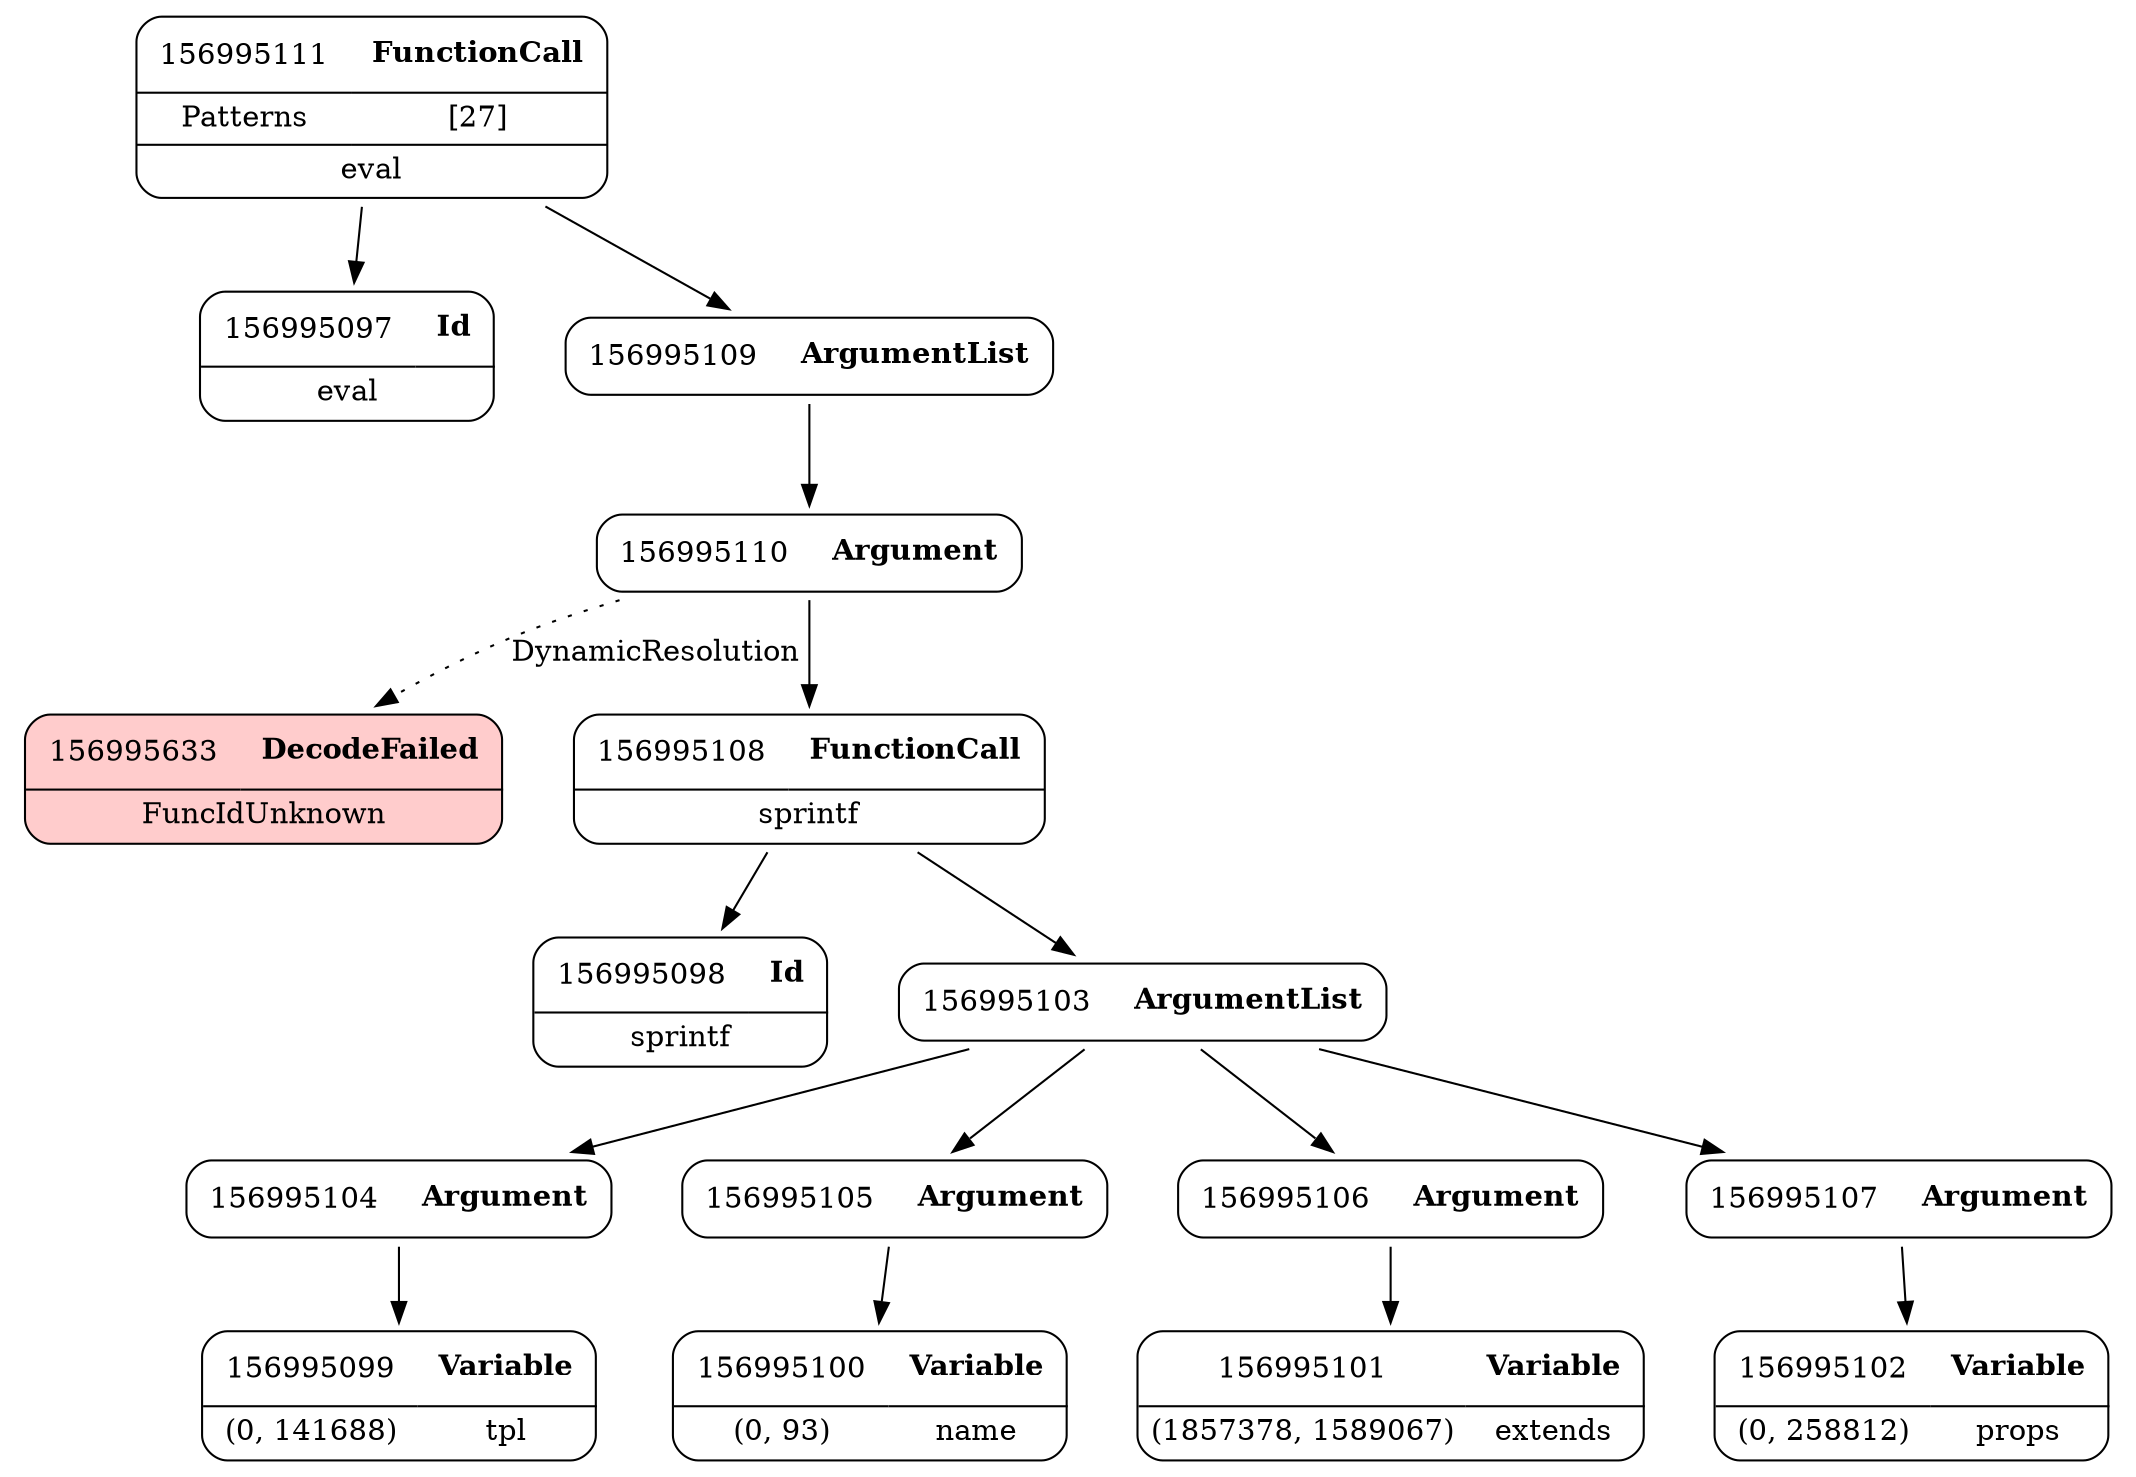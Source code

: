 digraph ast {
node [shape=none];
156995099 [label=<<TABLE border='1' cellspacing='0' cellpadding='10' style='rounded' ><TR><TD border='0'>156995099</TD><TD border='0'><B>Variable</B></TD></TR><HR/><TR><TD border='0' cellpadding='5'>(0, 141688)</TD><TD border='0' cellpadding='5'>tpl</TD></TR></TABLE>>];
156995098 [label=<<TABLE border='1' cellspacing='0' cellpadding='10' style='rounded' ><TR><TD border='0'>156995098</TD><TD border='0'><B>Id</B></TD></TR><HR/><TR><TD border='0' cellpadding='5' colspan='2'>sprintf</TD></TR></TABLE>>];
156995097 [label=<<TABLE border='1' cellspacing='0' cellpadding='10' style='rounded' ><TR><TD border='0'>156995097</TD><TD border='0'><B>Id</B></TD></TR><HR/><TR><TD border='0' cellpadding='5' colspan='2'>eval</TD></TR></TABLE>>];
156995103 [label=<<TABLE border='1' cellspacing='0' cellpadding='10' style='rounded' ><TR><TD border='0'>156995103</TD><TD border='0'><B>ArgumentList</B></TD></TR></TABLE>>];
156995103 -> 156995104 [weight=2];
156995103 -> 156995105 [weight=2];
156995103 -> 156995106 [weight=2];
156995103 -> 156995107 [weight=2];
156995102 [label=<<TABLE border='1' cellspacing='0' cellpadding='10' style='rounded' ><TR><TD border='0'>156995102</TD><TD border='0'><B>Variable</B></TD></TR><HR/><TR><TD border='0' cellpadding='5'>(0, 258812)</TD><TD border='0' cellpadding='5'>props</TD></TR></TABLE>>];
156995101 [label=<<TABLE border='1' cellspacing='0' cellpadding='10' style='rounded' ><TR><TD border='0'>156995101</TD><TD border='0'><B>Variable</B></TD></TR><HR/><TR><TD border='0' cellpadding='5'>(1857378, 1589067)</TD><TD border='0' cellpadding='5'>extends</TD></TR></TABLE>>];
156995100 [label=<<TABLE border='1' cellspacing='0' cellpadding='10' style='rounded' ><TR><TD border='0'>156995100</TD><TD border='0'><B>Variable</B></TD></TR><HR/><TR><TD border='0' cellpadding='5'>(0, 93)</TD><TD border='0' cellpadding='5'>name</TD></TR></TABLE>>];
156995633 [label=<<TABLE border='1' cellspacing='0' cellpadding='10' style='rounded' bgcolor='#FFCCCC' ><TR><TD border='0'>156995633</TD><TD border='0'><B>DecodeFailed</B></TD></TR><HR/><TR><TD border='0' cellpadding='5' colspan='2'>FuncIdUnknown</TD></TR></TABLE>>];
156995107 [label=<<TABLE border='1' cellspacing='0' cellpadding='10' style='rounded' ><TR><TD border='0'>156995107</TD><TD border='0'><B>Argument</B></TD></TR></TABLE>>];
156995107 -> 156995102 [weight=2];
156995106 [label=<<TABLE border='1' cellspacing='0' cellpadding='10' style='rounded' ><TR><TD border='0'>156995106</TD><TD border='0'><B>Argument</B></TD></TR></TABLE>>];
156995106 -> 156995101 [weight=2];
156995105 [label=<<TABLE border='1' cellspacing='0' cellpadding='10' style='rounded' ><TR><TD border='0'>156995105</TD><TD border='0'><B>Argument</B></TD></TR></TABLE>>];
156995105 -> 156995100 [weight=2];
156995104 [label=<<TABLE border='1' cellspacing='0' cellpadding='10' style='rounded' ><TR><TD border='0'>156995104</TD><TD border='0'><B>Argument</B></TD></TR></TABLE>>];
156995104 -> 156995099 [weight=2];
156995111 [label=<<TABLE border='1' cellspacing='0' cellpadding='10' style='rounded' ><TR><TD border='0'>156995111</TD><TD border='0'><B>FunctionCall</B></TD></TR><HR/><TR><TD border='0' cellpadding='5'>Patterns</TD><TD border='0' cellpadding='5'>[27]</TD></TR><HR/><TR><TD border='0' cellpadding='5' colspan='2'>eval</TD></TR></TABLE>>];
156995111 -> 156995097 [weight=2];
156995111 -> 156995109 [weight=2];
156995110 [label=<<TABLE border='1' cellspacing='0' cellpadding='10' style='rounded' ><TR><TD border='0'>156995110</TD><TD border='0'><B>Argument</B></TD></TR></TABLE>>];
156995110 -> 156995108 [weight=2];
156995110 -> 156995633 [style=dotted,label=DynamicResolution];
156995109 [label=<<TABLE border='1' cellspacing='0' cellpadding='10' style='rounded' ><TR><TD border='0'>156995109</TD><TD border='0'><B>ArgumentList</B></TD></TR></TABLE>>];
156995109 -> 156995110 [weight=2];
156995108 [label=<<TABLE border='1' cellspacing='0' cellpadding='10' style='rounded' ><TR><TD border='0'>156995108</TD><TD border='0'><B>FunctionCall</B></TD></TR><HR/><TR><TD border='0' cellpadding='5' colspan='2'>sprintf</TD></TR></TABLE>>];
156995108 -> 156995098 [weight=2];
156995108 -> 156995103 [weight=2];
}
